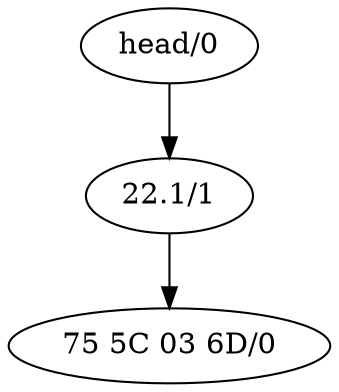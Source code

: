     digraph graphname {
        //rankdir=LR;  // Rank Direction Left to Right

        nodesep=1.0 // increases the separation between nodes
        edge [];
        //splines = true;

        n_2[label="75 5C 03 6D/0"];
n_1[label="22.1/1"];
n_0[label="head/0"];
        n_1 -> n_2
n_0 -> n_1
    }
    